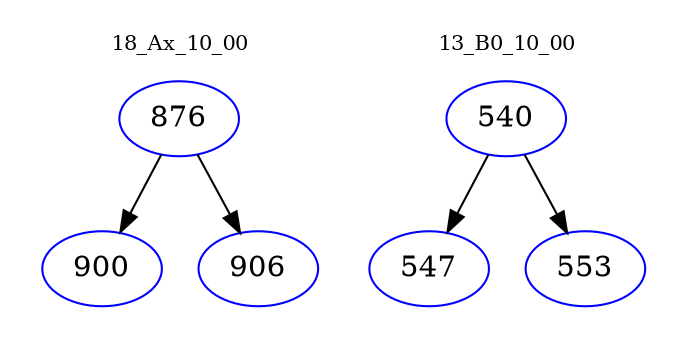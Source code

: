 digraph{
subgraph cluster_0 {
color = white
label = "18_Ax_10_00";
fontsize=10;
T0_876 [label="876", color="blue"]
T0_876 -> T0_900 [color="black"]
T0_900 [label="900", color="blue"]
T0_876 -> T0_906 [color="black"]
T0_906 [label="906", color="blue"]
}
subgraph cluster_1 {
color = white
label = "13_B0_10_00";
fontsize=10;
T1_540 [label="540", color="blue"]
T1_540 -> T1_547 [color="black"]
T1_547 [label="547", color="blue"]
T1_540 -> T1_553 [color="black"]
T1_553 [label="553", color="blue"]
}
}
